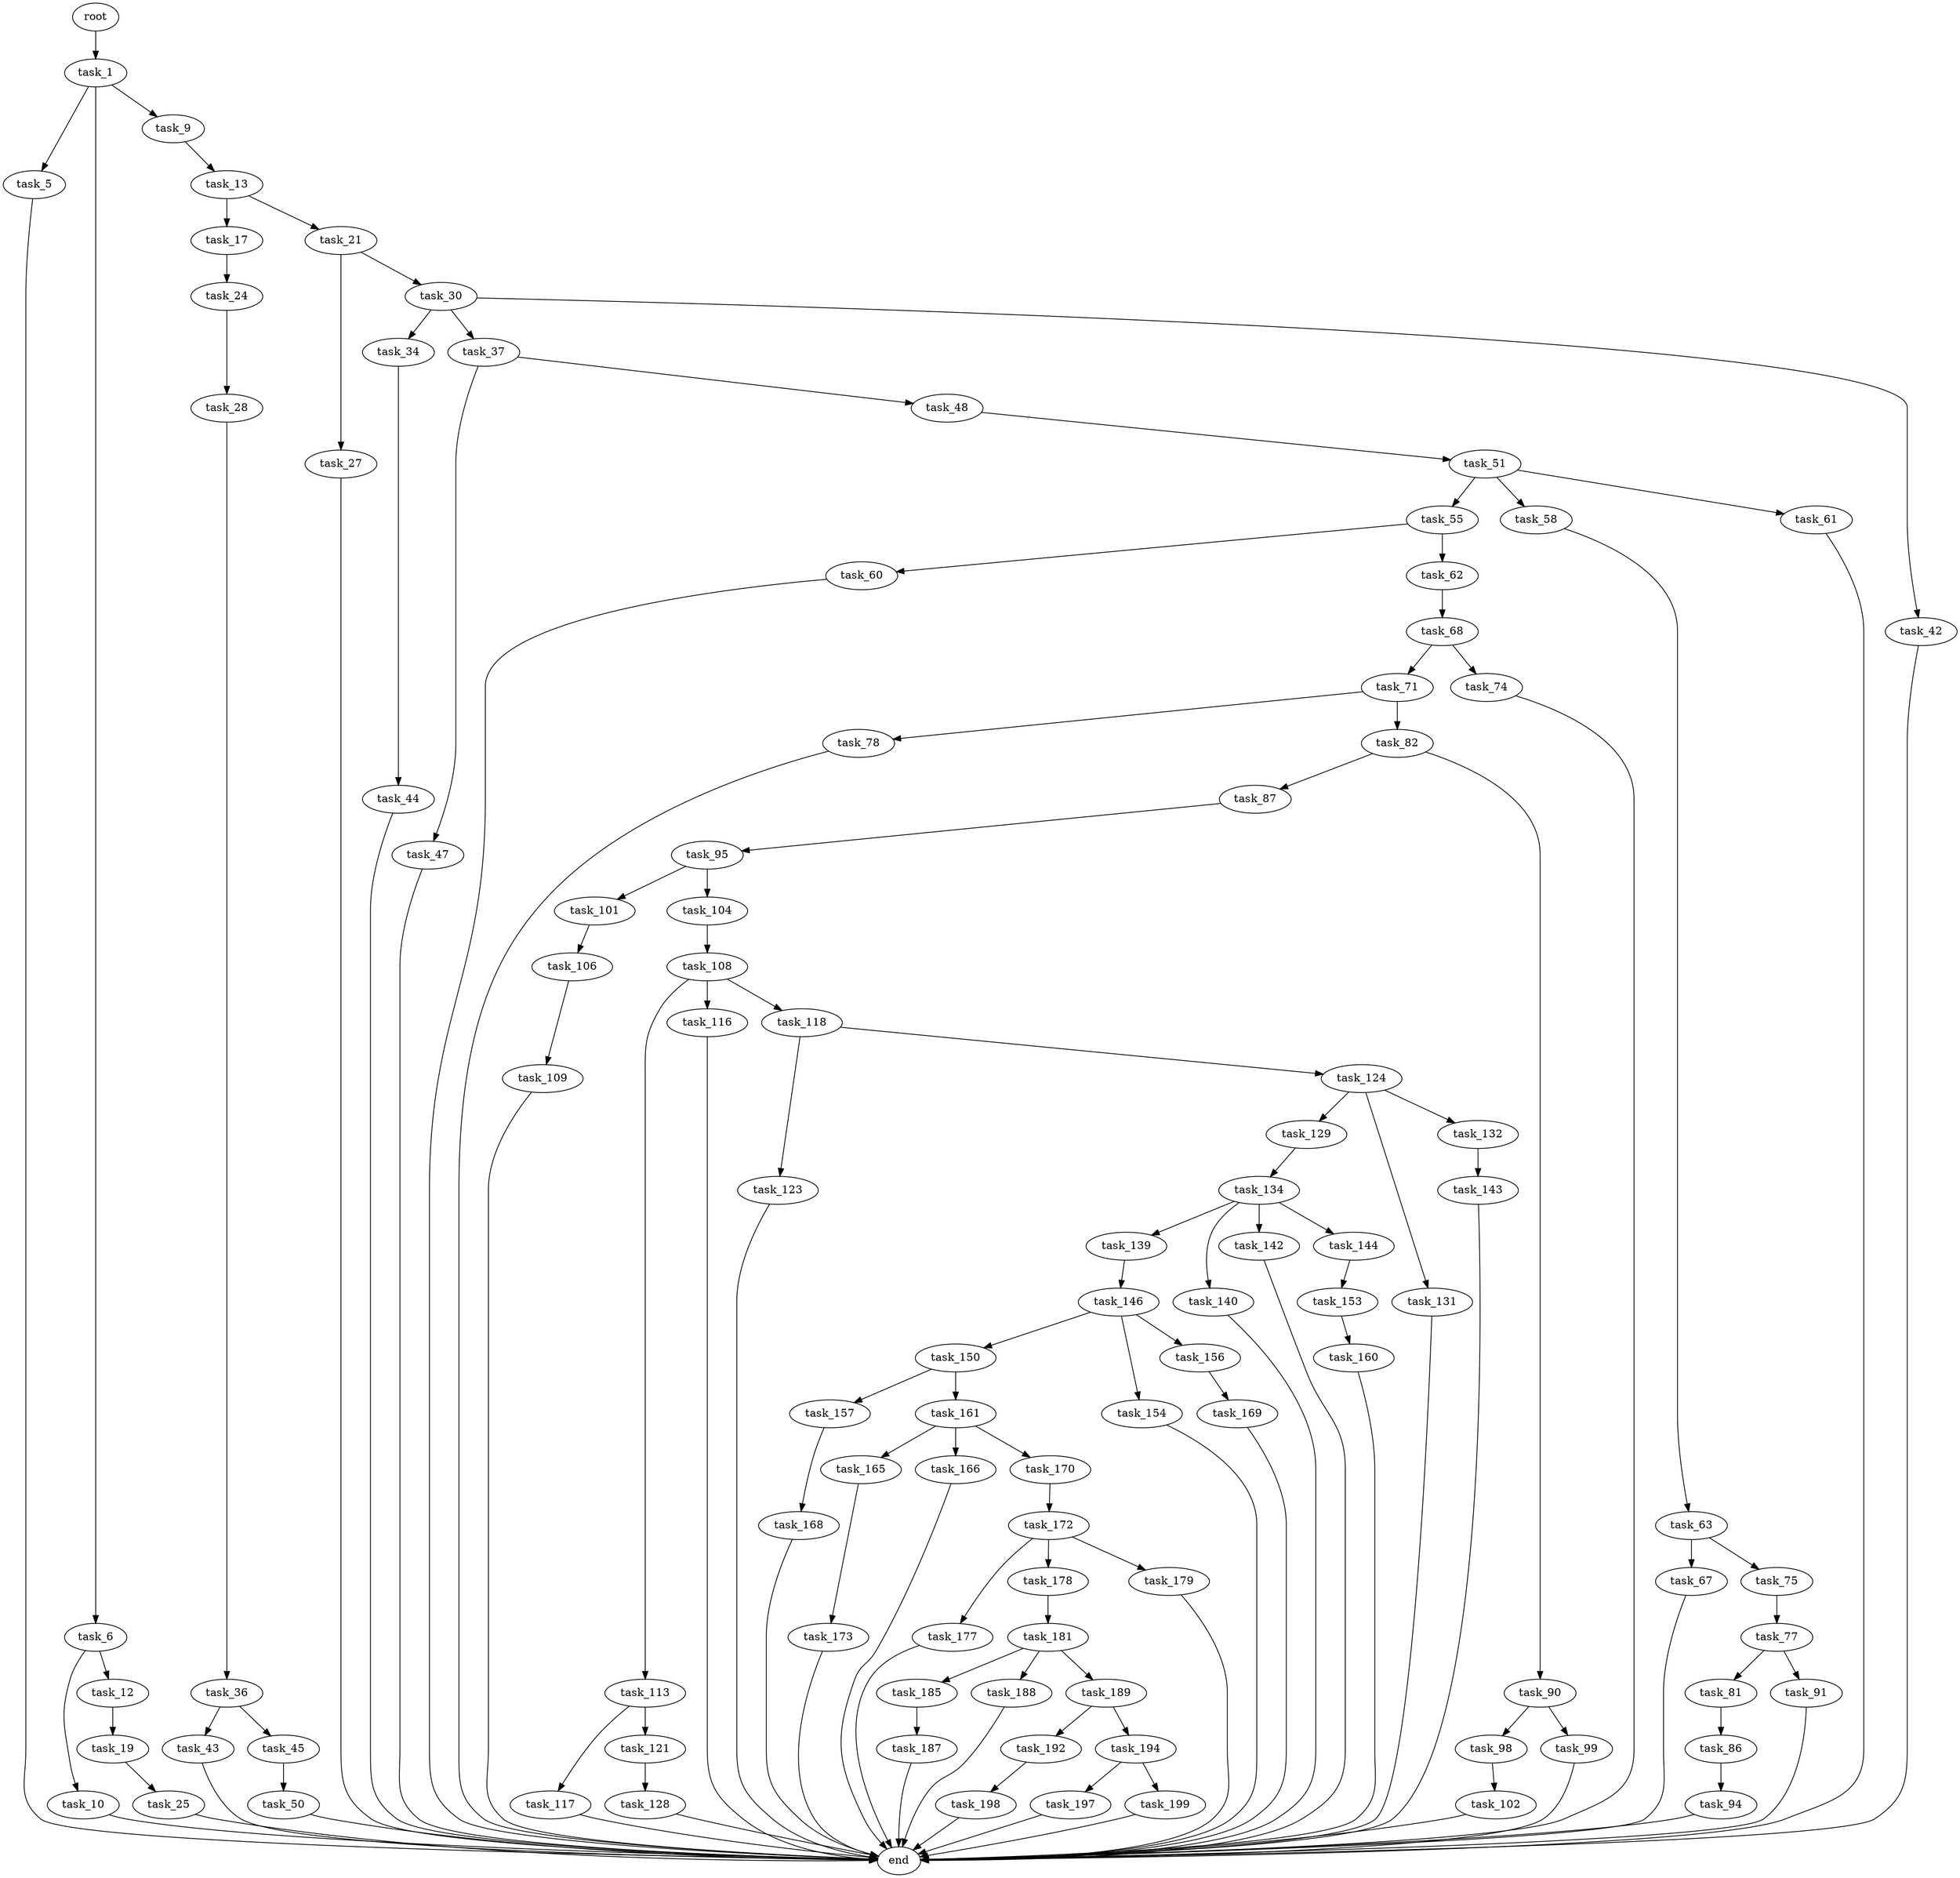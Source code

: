 digraph G {
  root [size="0.000000"];
  task_1 [size="11835601181.000000"];
  task_5 [size="153208139974.000000"];
  task_6 [size="28991029248.000000"];
  task_9 [size="368293445632.000000"];
  task_10 [size="1073741824000.000000"];
  task_12 [size="633113546391.000000"];
  task_13 [size="28991029248.000000"];
  task_17 [size="68719476736.000000"];
  task_19 [size="21913560356.000000"];
  task_21 [size="68719476736.000000"];
  task_24 [size="1073741824000.000000"];
  task_25 [size="101532157384.000000"];
  task_27 [size="791878511653.000000"];
  task_28 [size="41480028682.000000"];
  task_30 [size="782757789696.000000"];
  task_34 [size="134217728000.000000"];
  task_36 [size="17465922272.000000"];
  task_37 [size="133564040556.000000"];
  task_42 [size="13044047847.000000"];
  task_43 [size="283089493269.000000"];
  task_44 [size="11674257489.000000"];
  task_45 [size="6670104392.000000"];
  task_47 [size="44838772294.000000"];
  task_48 [size="120614926327.000000"];
  task_50 [size="604126404870.000000"];
  task_51 [size="56243732722.000000"];
  task_55 [size="782757789696.000000"];
  task_58 [size="467597801764.000000"];
  task_60 [size="782757789696.000000"];
  task_61 [size="82092145793.000000"];
  task_62 [size="549755813888.000000"];
  task_63 [size="8589934592.000000"];
  task_67 [size="134217728000.000000"];
  task_68 [size="138285083084.000000"];
  task_71 [size="839499114529.000000"];
  task_74 [size="52206188758.000000"];
  task_75 [size="29842305767.000000"];
  task_77 [size="28340575782.000000"];
  task_78 [size="782757789696.000000"];
  task_81 [size="1073741824000.000000"];
  task_82 [size="1315575455.000000"];
  task_86 [size="563176284.000000"];
  task_87 [size="28991029248.000000"];
  task_90 [size="715232717798.000000"];
  task_91 [size="88226307962.000000"];
  task_94 [size="3188561386.000000"];
  task_95 [size="28991029248.000000"];
  task_98 [size="4349524650.000000"];
  task_99 [size="549755813888.000000"];
  task_101 [size="3672854210.000000"];
  task_102 [size="8302049580.000000"];
  task_104 [size="4020008991.000000"];
  task_106 [size="18768047051.000000"];
  task_108 [size="68719476736.000000"];
  task_109 [size="42491555012.000000"];
  task_113 [size="368293445632.000000"];
  task_116 [size="360883111265.000000"];
  task_117 [size="549755813888.000000"];
  task_118 [size="29223739191.000000"];
  task_121 [size="25837842036.000000"];
  task_123 [size="68719476736.000000"];
  task_124 [size="997942909.000000"];
  task_128 [size="6723177937.000000"];
  task_129 [size="3675020222.000000"];
  task_131 [size="68719476736.000000"];
  task_132 [size="129050733842.000000"];
  task_134 [size="549755813888.000000"];
  task_139 [size="5841171236.000000"];
  task_140 [size="4785506105.000000"];
  task_142 [size="1099012316792.000000"];
  task_143 [size="4513315296.000000"];
  task_144 [size="942476478.000000"];
  task_146 [size="68719476736.000000"];
  task_150 [size="1194457949.000000"];
  task_153 [size="5376512069.000000"];
  task_154 [size="305065812287.000000"];
  task_156 [size="1073741824000.000000"];
  task_157 [size="368293445632.000000"];
  task_160 [size="343921965896.000000"];
  task_161 [size="1073741824000.000000"];
  task_165 [size="776005864.000000"];
  task_166 [size="17283913043.000000"];
  task_168 [size="1007567994157.000000"];
  task_169 [size="7884051711.000000"];
  task_170 [size="487392393844.000000"];
  task_172 [size="8589934592.000000"];
  task_173 [size="937504291151.000000"];
  task_177 [size="42347941963.000000"];
  task_178 [size="7094599070.000000"];
  task_179 [size="134217728000.000000"];
  task_181 [size="368293445632.000000"];
  task_185 [size="2603995807.000000"];
  task_187 [size="1531307524.000000"];
  task_188 [size="21739572212.000000"];
  task_189 [size="134217728000.000000"];
  task_192 [size="585476613850.000000"];
  task_194 [size="782757789696.000000"];
  task_197 [size="1549988509.000000"];
  task_198 [size="20744468088.000000"];
  task_199 [size="20025032057.000000"];
  end [size="0.000000"];

  root -> task_1 [size="1.000000"];
  task_1 -> task_5 [size="301989888.000000"];
  task_1 -> task_6 [size="301989888.000000"];
  task_1 -> task_9 [size="301989888.000000"];
  task_5 -> end [size="1.000000"];
  task_6 -> task_10 [size="75497472.000000"];
  task_6 -> task_12 [size="75497472.000000"];
  task_9 -> task_13 [size="411041792.000000"];
  task_10 -> end [size="1.000000"];
  task_12 -> task_19 [size="411041792.000000"];
  task_13 -> task_17 [size="75497472.000000"];
  task_13 -> task_21 [size="75497472.000000"];
  task_17 -> task_24 [size="134217728.000000"];
  task_19 -> task_25 [size="411041792.000000"];
  task_21 -> task_27 [size="134217728.000000"];
  task_21 -> task_30 [size="134217728.000000"];
  task_24 -> task_28 [size="838860800.000000"];
  task_25 -> end [size="1.000000"];
  task_27 -> end [size="1.000000"];
  task_28 -> task_36 [size="33554432.000000"];
  task_30 -> task_34 [size="679477248.000000"];
  task_30 -> task_37 [size="679477248.000000"];
  task_30 -> task_42 [size="679477248.000000"];
  task_34 -> task_44 [size="209715200.000000"];
  task_36 -> task_43 [size="301989888.000000"];
  task_36 -> task_45 [size="301989888.000000"];
  task_37 -> task_47 [size="301989888.000000"];
  task_37 -> task_48 [size="301989888.000000"];
  task_42 -> end [size="1.000000"];
  task_43 -> end [size="1.000000"];
  task_44 -> end [size="1.000000"];
  task_45 -> task_50 [size="209715200.000000"];
  task_47 -> end [size="1.000000"];
  task_48 -> task_51 [size="134217728.000000"];
  task_50 -> end [size="1.000000"];
  task_51 -> task_55 [size="75497472.000000"];
  task_51 -> task_58 [size="75497472.000000"];
  task_51 -> task_61 [size="75497472.000000"];
  task_55 -> task_60 [size="679477248.000000"];
  task_55 -> task_62 [size="679477248.000000"];
  task_58 -> task_63 [size="536870912.000000"];
  task_60 -> end [size="1.000000"];
  task_61 -> end [size="1.000000"];
  task_62 -> task_68 [size="536870912.000000"];
  task_63 -> task_67 [size="33554432.000000"];
  task_63 -> task_75 [size="33554432.000000"];
  task_67 -> end [size="1.000000"];
  task_68 -> task_71 [size="134217728.000000"];
  task_68 -> task_74 [size="134217728.000000"];
  task_71 -> task_78 [size="536870912.000000"];
  task_71 -> task_82 [size="536870912.000000"];
  task_74 -> end [size="1.000000"];
  task_75 -> task_77 [size="33554432.000000"];
  task_77 -> task_81 [size="536870912.000000"];
  task_77 -> task_91 [size="536870912.000000"];
  task_78 -> end [size="1.000000"];
  task_81 -> task_86 [size="838860800.000000"];
  task_82 -> task_87 [size="75497472.000000"];
  task_82 -> task_90 [size="75497472.000000"];
  task_86 -> task_94 [size="33554432.000000"];
  task_87 -> task_95 [size="75497472.000000"];
  task_90 -> task_98 [size="679477248.000000"];
  task_90 -> task_99 [size="679477248.000000"];
  task_91 -> end [size="1.000000"];
  task_94 -> end [size="1.000000"];
  task_95 -> task_101 [size="75497472.000000"];
  task_95 -> task_104 [size="75497472.000000"];
  task_98 -> task_102 [size="75497472.000000"];
  task_99 -> end [size="1.000000"];
  task_101 -> task_106 [size="75497472.000000"];
  task_102 -> end [size="1.000000"];
  task_104 -> task_108 [size="209715200.000000"];
  task_106 -> task_109 [size="536870912.000000"];
  task_108 -> task_113 [size="134217728.000000"];
  task_108 -> task_116 [size="134217728.000000"];
  task_108 -> task_118 [size="134217728.000000"];
  task_109 -> end [size="1.000000"];
  task_113 -> task_117 [size="411041792.000000"];
  task_113 -> task_121 [size="411041792.000000"];
  task_116 -> end [size="1.000000"];
  task_117 -> end [size="1.000000"];
  task_118 -> task_123 [size="75497472.000000"];
  task_118 -> task_124 [size="75497472.000000"];
  task_121 -> task_128 [size="536870912.000000"];
  task_123 -> end [size="1.000000"];
  task_124 -> task_129 [size="33554432.000000"];
  task_124 -> task_131 [size="33554432.000000"];
  task_124 -> task_132 [size="33554432.000000"];
  task_128 -> end [size="1.000000"];
  task_129 -> task_134 [size="75497472.000000"];
  task_131 -> end [size="1.000000"];
  task_132 -> task_143 [size="536870912.000000"];
  task_134 -> task_139 [size="536870912.000000"];
  task_134 -> task_140 [size="536870912.000000"];
  task_134 -> task_142 [size="536870912.000000"];
  task_134 -> task_144 [size="536870912.000000"];
  task_139 -> task_146 [size="536870912.000000"];
  task_140 -> end [size="1.000000"];
  task_142 -> end [size="1.000000"];
  task_143 -> end [size="1.000000"];
  task_144 -> task_153 [size="33554432.000000"];
  task_146 -> task_150 [size="134217728.000000"];
  task_146 -> task_154 [size="134217728.000000"];
  task_146 -> task_156 [size="134217728.000000"];
  task_150 -> task_157 [size="33554432.000000"];
  task_150 -> task_161 [size="33554432.000000"];
  task_153 -> task_160 [size="301989888.000000"];
  task_154 -> end [size="1.000000"];
  task_156 -> task_169 [size="838860800.000000"];
  task_157 -> task_168 [size="411041792.000000"];
  task_160 -> end [size="1.000000"];
  task_161 -> task_165 [size="838860800.000000"];
  task_161 -> task_166 [size="838860800.000000"];
  task_161 -> task_170 [size="838860800.000000"];
  task_165 -> task_173 [size="33554432.000000"];
  task_166 -> end [size="1.000000"];
  task_168 -> end [size="1.000000"];
  task_169 -> end [size="1.000000"];
  task_170 -> task_172 [size="411041792.000000"];
  task_172 -> task_177 [size="33554432.000000"];
  task_172 -> task_178 [size="33554432.000000"];
  task_172 -> task_179 [size="33554432.000000"];
  task_173 -> end [size="1.000000"];
  task_177 -> end [size="1.000000"];
  task_178 -> task_181 [size="301989888.000000"];
  task_179 -> end [size="1.000000"];
  task_181 -> task_185 [size="411041792.000000"];
  task_181 -> task_188 [size="411041792.000000"];
  task_181 -> task_189 [size="411041792.000000"];
  task_185 -> task_187 [size="75497472.000000"];
  task_187 -> end [size="1.000000"];
  task_188 -> end [size="1.000000"];
  task_189 -> task_192 [size="209715200.000000"];
  task_189 -> task_194 [size="209715200.000000"];
  task_192 -> task_198 [size="838860800.000000"];
  task_194 -> task_197 [size="679477248.000000"];
  task_194 -> task_199 [size="679477248.000000"];
  task_197 -> end [size="1.000000"];
  task_198 -> end [size="1.000000"];
  task_199 -> end [size="1.000000"];
}
